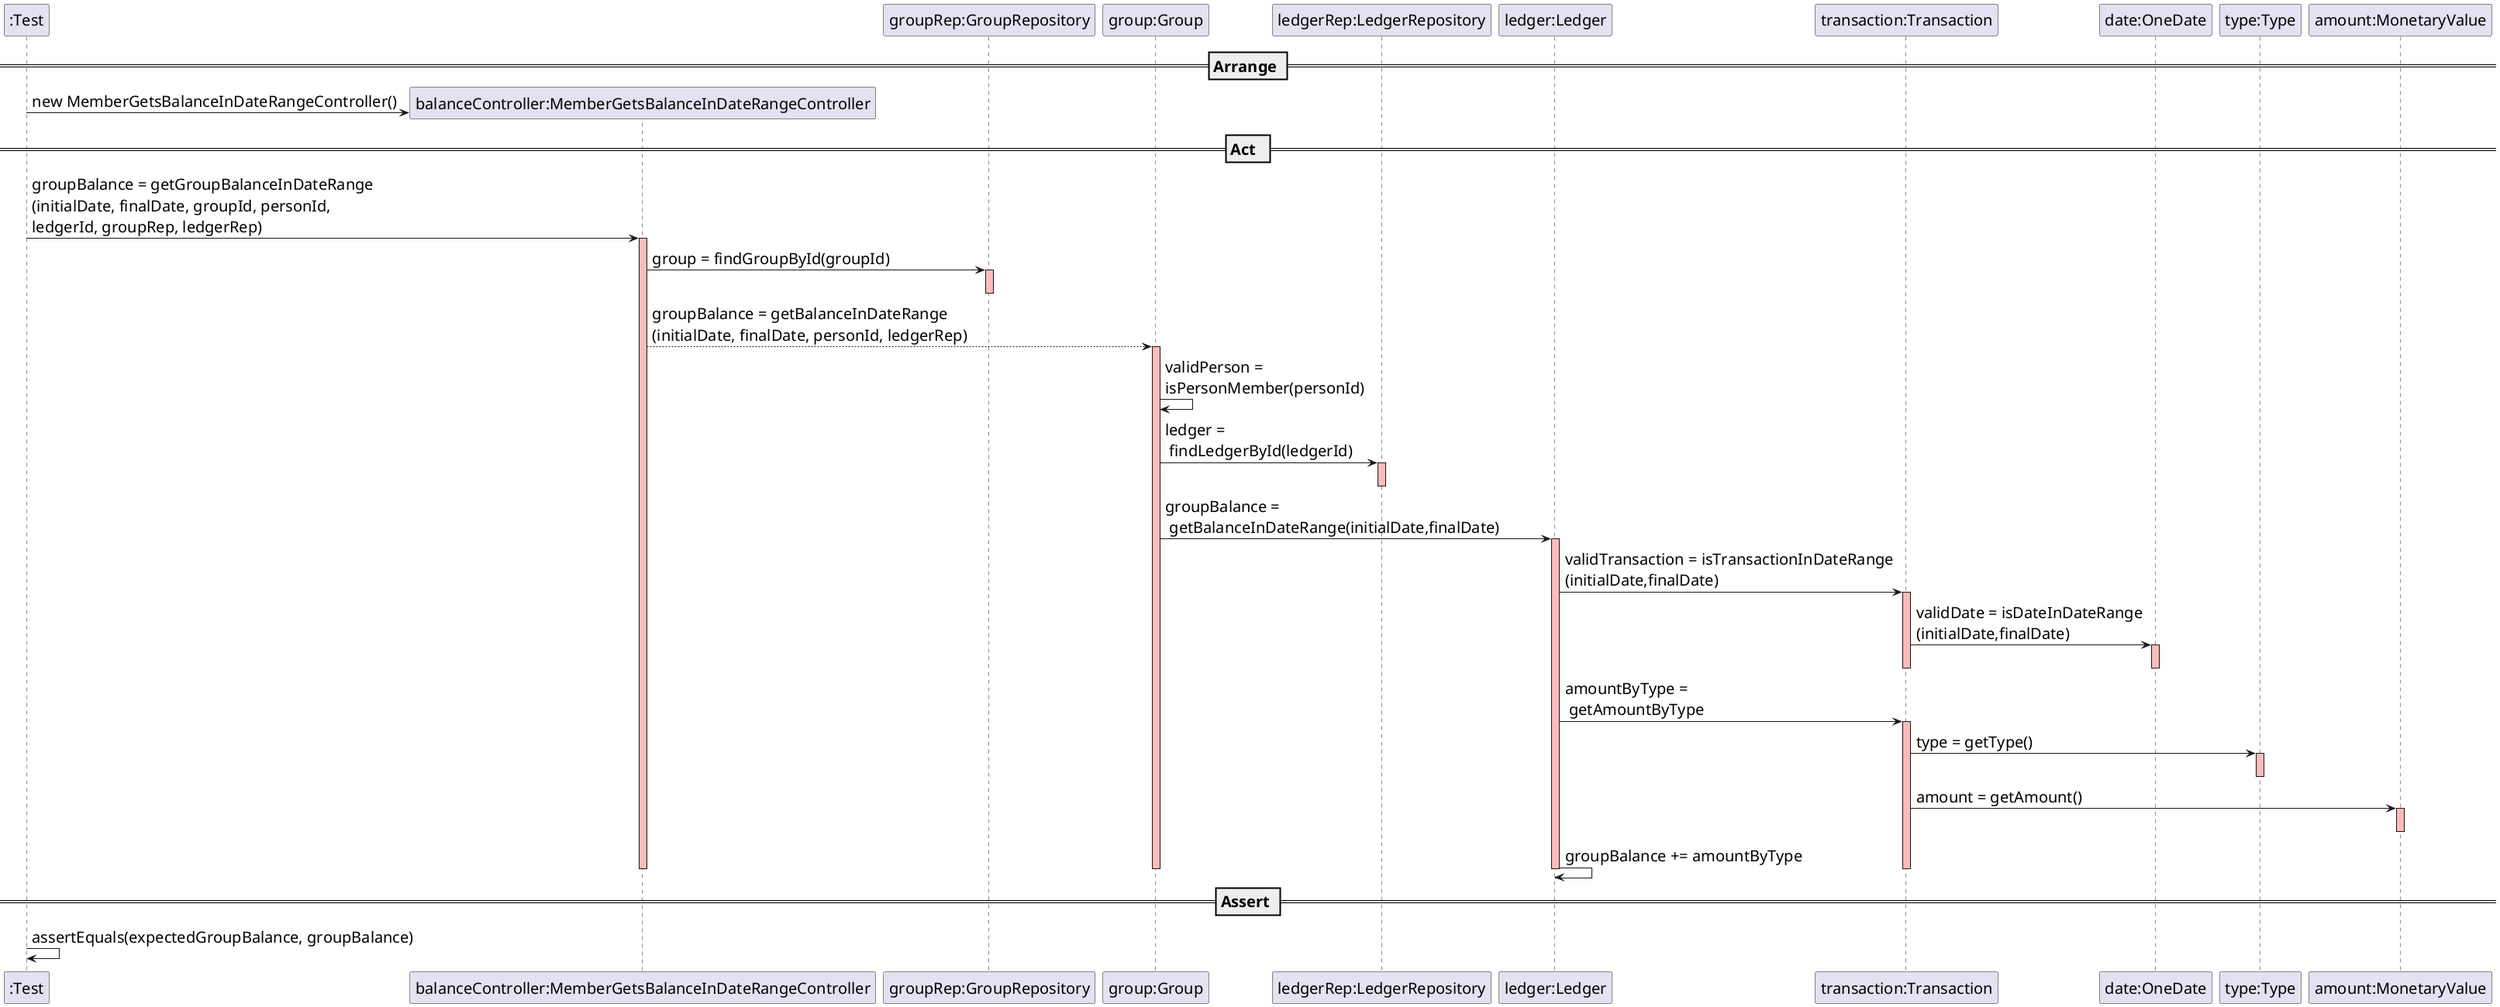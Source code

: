 @startuml

skinparam DefaultFontSize 20

create ":Test"

== Arrange ==

create "balanceController:MemberGetsBalanceInDateRangeController"
":Test" -> "balanceController:MemberGetsBalanceInDateRangeController" : new MemberGetsBalanceInDateRangeController()

participant "groupRep:GroupRepository"
participant "group:Group"
participant "ledgerRep:LedgerRepository"
participant "ledger:Ledger"
participant "transaction:Transaction"

== Act  ==

":Test" -> "balanceController:MemberGetsBalanceInDateRangeController" : groupBalance = getGroupBalanceInDateRange\n(initialDate, finalDate, groupId, personId, \nledgerId, groupRep, ledgerRep)
activate "balanceController:MemberGetsBalanceInDateRangeController" #FFBBBB

"balanceController:MemberGetsBalanceInDateRangeController" -> "groupRep:GroupRepository": group = findGroupById(groupId)
activate "groupRep:GroupRepository" #FFBBBB
deactivate "groupRep:GroupRepository"

"balanceController:MemberGetsBalanceInDateRangeController" --> "group:Group": groupBalance = getBalanceInDateRange\n(initialDate, finalDate, personId, ledgerRep)
activate "group:Group" #FFBBBB

"group:Group" -> "group:Group": validPerson =\nisPersonMember(personId)
"group:Group" -> "ledgerRep:LedgerRepository": ledger =\n findLedgerById(ledgerId)
activate "ledgerRep:LedgerRepository" #FFBBBB
deactivate "ledgerRep:LedgerRepository"

"group:Group" -> "ledger:Ledger": groupBalance =\n getBalanceInDateRange(initialDate,finalDate)
activate "ledger:Ledger" #FFBBBB

"ledger:Ledger" -> "transaction:Transaction": validTransaction = isTransactionInDateRange\n(initialDate,finalDate)
activate "transaction:Transaction" #FFBBBB
"transaction:Transaction" -> "date:OneDate": validDate = isDateInDateRange\n(initialDate,finalDate)
activate "date:OneDate" #FFBBBB
deactivate "date:OneDate"
deactivate "transaction:Transaction"

"ledger:Ledger" -> "transaction:Transaction": amountByType =\n getAmountByType
activate "transaction:Transaction" #FFBBBB

"transaction:Transaction" -> "type:Type": type = getType()
activate "type:Type" #FFBBBB
deactivate "type:Type"

"transaction:Transaction" -> "amount:MonetaryValue": amount = getAmount()
activate "amount:MonetaryValue" #FFBBBB
deactivate "amount:MonetaryValue"

"ledger:Ledger" -> "ledger:Ledger": groupBalance += amountByType

deactivate "transaction:Transaction"
deactivate "ledgerRep:LedgerRepository"
deactivate "groupRep:GroupRepository"
deactivate "ledger:Ledger"
deactivate "group:Group"
deactivate "balanceController:MemberGetsBalanceInDateRangeController"

== Assert ==

":Test" -> ":Test" : assertEquals(expectedGroupBalance, groupBalance)

@enduml